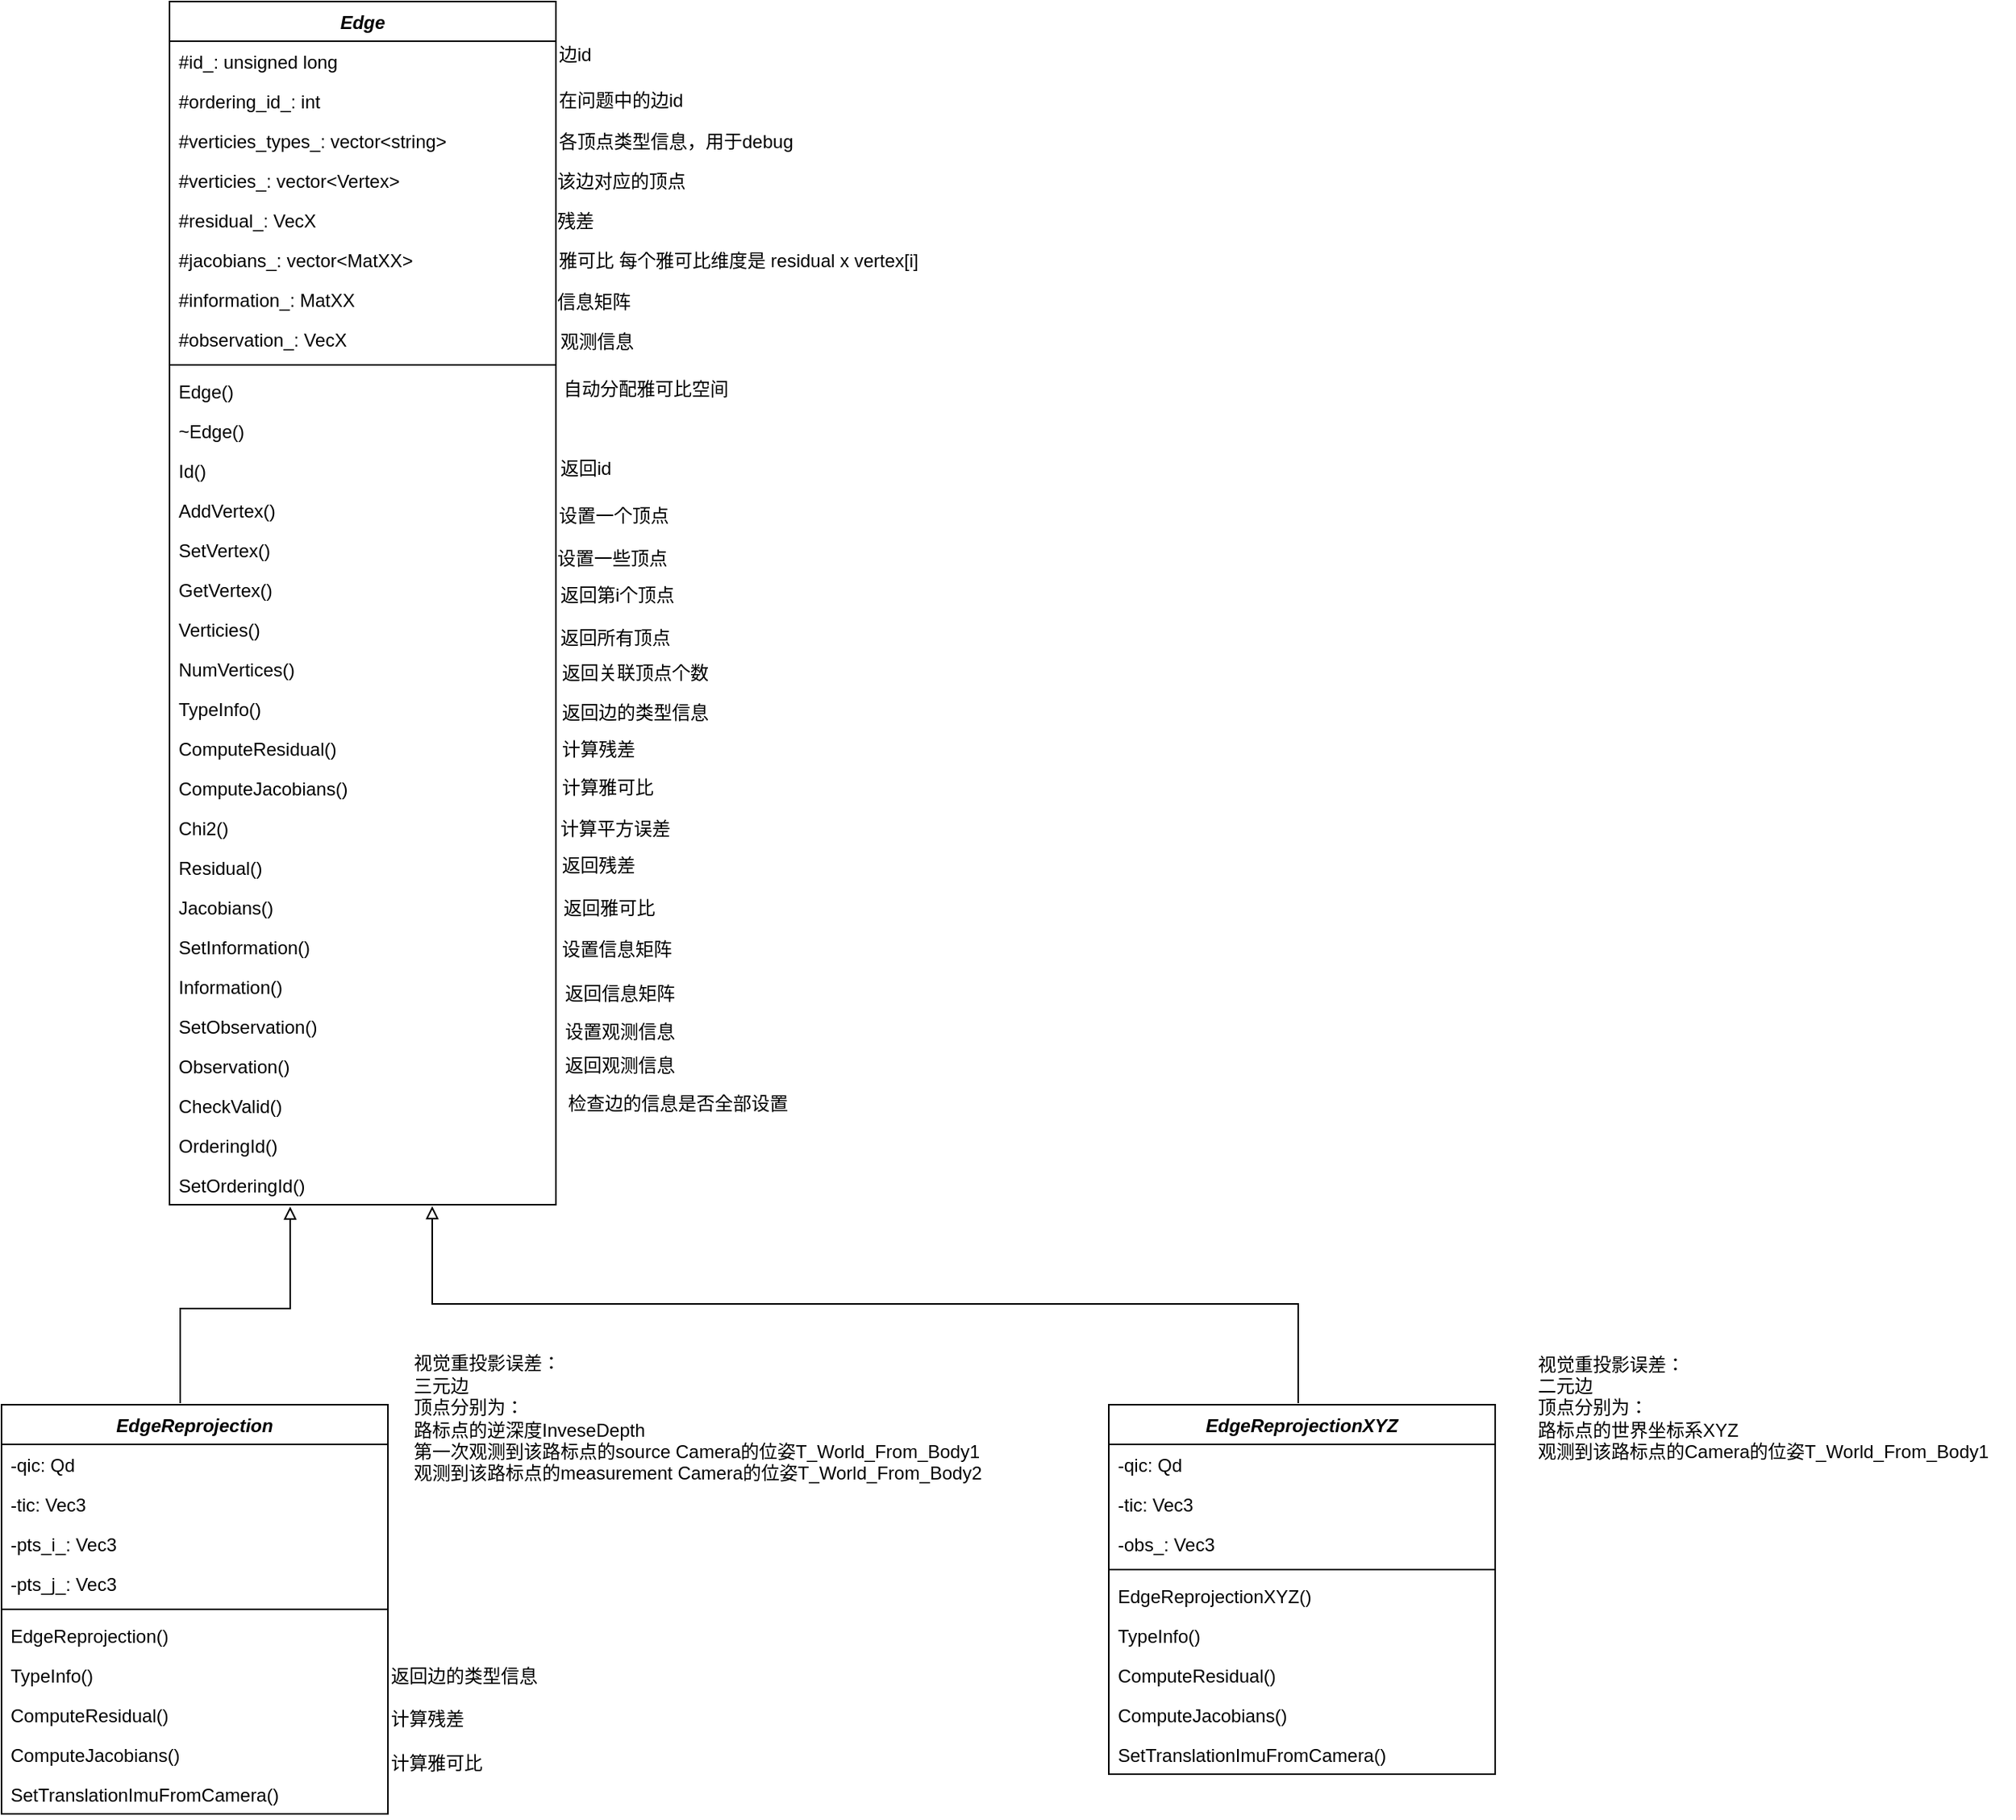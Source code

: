 <mxfile version="24.4.0" type="github">
  <diagram name="第 1 页" id="PMOZxPjxoQlB0c3pLiQU">
    <mxGraphModel dx="866" dy="671" grid="1" gridSize="1" guides="1" tooltips="1" connect="1" arrows="1" fold="1" page="1" pageScale="1" pageWidth="827" pageHeight="1169" math="0" shadow="0">
      <root>
        <mxCell id="0" />
        <mxCell id="1" parent="0" />
        <mxCell id="XembUIJC6HjosPzbzxdy-1" value="&lt;i&gt;Edge&lt;/i&gt;" style="swimlane;fontStyle=1;align=center;verticalAlign=top;childLayout=stackLayout;horizontal=1;startSize=26;horizontalStack=0;resizeParent=1;resizeParentMax=0;resizeLast=0;collapsible=1;marginBottom=0;whiteSpace=wrap;html=1;" vertex="1" parent="1">
          <mxGeometry x="986" y="9" width="253" height="788" as="geometry" />
        </mxCell>
        <mxCell id="XembUIJC6HjosPzbzxdy-2" value="#id_: unsigned long" style="text;strokeColor=none;fillColor=none;align=left;verticalAlign=top;spacingLeft=4;spacingRight=4;overflow=hidden;rotatable=0;points=[[0,0.5],[1,0.5]];portConstraint=eastwest;whiteSpace=wrap;html=1;" vertex="1" parent="XembUIJC6HjosPzbzxdy-1">
          <mxGeometry y="26" width="253" height="26" as="geometry" />
        </mxCell>
        <mxCell id="XembUIJC6HjosPzbzxdy-3" value="#ordering_id_: int" style="text;strokeColor=none;fillColor=none;align=left;verticalAlign=top;spacingLeft=4;spacingRight=4;overflow=hidden;rotatable=0;points=[[0,0.5],[1,0.5]];portConstraint=eastwest;whiteSpace=wrap;html=1;" vertex="1" parent="XembUIJC6HjosPzbzxdy-1">
          <mxGeometry y="52" width="253" height="26" as="geometry" />
        </mxCell>
        <mxCell id="XembUIJC6HjosPzbzxdy-4" value="#verticies_types_: vector&amp;lt;string&amp;gt;" style="text;strokeColor=none;fillColor=none;align=left;verticalAlign=top;spacingLeft=4;spacingRight=4;overflow=hidden;rotatable=0;points=[[0,0.5],[1,0.5]];portConstraint=eastwest;whiteSpace=wrap;html=1;" vertex="1" parent="XembUIJC6HjosPzbzxdy-1">
          <mxGeometry y="78" width="253" height="26" as="geometry" />
        </mxCell>
        <mxCell id="XembUIJC6HjosPzbzxdy-5" value="#verticies_: vector&amp;lt;Vertex&amp;gt;" style="text;strokeColor=none;fillColor=none;align=left;verticalAlign=top;spacingLeft=4;spacingRight=4;overflow=hidden;rotatable=0;points=[[0,0.5],[1,0.5]];portConstraint=eastwest;whiteSpace=wrap;html=1;" vertex="1" parent="XembUIJC6HjosPzbzxdy-1">
          <mxGeometry y="104" width="253" height="26" as="geometry" />
        </mxCell>
        <mxCell id="XembUIJC6HjosPzbzxdy-6" value="#residual_: VecX" style="text;strokeColor=none;fillColor=none;align=left;verticalAlign=top;spacingLeft=4;spacingRight=4;overflow=hidden;rotatable=0;points=[[0,0.5],[1,0.5]];portConstraint=eastwest;whiteSpace=wrap;html=1;" vertex="1" parent="XembUIJC6HjosPzbzxdy-1">
          <mxGeometry y="130" width="253" height="26" as="geometry" />
        </mxCell>
        <mxCell id="XembUIJC6HjosPzbzxdy-7" value="#jacobians_: vector&amp;lt;MatXX&amp;gt;" style="text;strokeColor=none;fillColor=none;align=left;verticalAlign=top;spacingLeft=4;spacingRight=4;overflow=hidden;rotatable=0;points=[[0,0.5],[1,0.5]];portConstraint=eastwest;whiteSpace=wrap;html=1;" vertex="1" parent="XembUIJC6HjosPzbzxdy-1">
          <mxGeometry y="156" width="253" height="26" as="geometry" />
        </mxCell>
        <mxCell id="XembUIJC6HjosPzbzxdy-8" value="#information_: MatXX" style="text;strokeColor=none;fillColor=none;align=left;verticalAlign=top;spacingLeft=4;spacingRight=4;overflow=hidden;rotatable=0;points=[[0,0.5],[1,0.5]];portConstraint=eastwest;whiteSpace=wrap;html=1;" vertex="1" parent="XembUIJC6HjosPzbzxdy-1">
          <mxGeometry y="182" width="253" height="26" as="geometry" />
        </mxCell>
        <mxCell id="XembUIJC6HjosPzbzxdy-9" value="#observation_: VecX" style="text;strokeColor=none;fillColor=none;align=left;verticalAlign=top;spacingLeft=4;spacingRight=4;overflow=hidden;rotatable=0;points=[[0,0.5],[1,0.5]];portConstraint=eastwest;whiteSpace=wrap;html=1;" vertex="1" parent="XembUIJC6HjosPzbzxdy-1">
          <mxGeometry y="208" width="253" height="26" as="geometry" />
        </mxCell>
        <mxCell id="XembUIJC6HjosPzbzxdy-32" value="" style="line;strokeWidth=1;fillColor=none;align=left;verticalAlign=middle;spacingTop=-1;spacingLeft=3;spacingRight=3;rotatable=0;labelPosition=right;points=[];portConstraint=eastwest;strokeColor=inherit;" vertex="1" parent="XembUIJC6HjosPzbzxdy-1">
          <mxGeometry y="234" width="253" height="8" as="geometry" />
        </mxCell>
        <mxCell id="XembUIJC6HjosPzbzxdy-33" value="Edge()" style="text;strokeColor=none;fillColor=none;align=left;verticalAlign=top;spacingLeft=4;spacingRight=4;overflow=hidden;rotatable=0;points=[[0,0.5],[1,0.5]];portConstraint=eastwest;whiteSpace=wrap;html=1;" vertex="1" parent="XembUIJC6HjosPzbzxdy-1">
          <mxGeometry y="242" width="253" height="26" as="geometry" />
        </mxCell>
        <mxCell id="XembUIJC6HjosPzbzxdy-34" value="~Edge()" style="text;strokeColor=none;fillColor=none;align=left;verticalAlign=top;spacingLeft=4;spacingRight=4;overflow=hidden;rotatable=0;points=[[0,0.5],[1,0.5]];portConstraint=eastwest;whiteSpace=wrap;html=1;" vertex="1" parent="XembUIJC6HjosPzbzxdy-1">
          <mxGeometry y="268" width="253" height="26" as="geometry" />
        </mxCell>
        <mxCell id="XembUIJC6HjosPzbzxdy-35" value="Id()" style="text;strokeColor=none;fillColor=none;align=left;verticalAlign=top;spacingLeft=4;spacingRight=4;overflow=hidden;rotatable=0;points=[[0,0.5],[1,0.5]];portConstraint=eastwest;whiteSpace=wrap;html=1;" vertex="1" parent="XembUIJC6HjosPzbzxdy-1">
          <mxGeometry y="294" width="253" height="26" as="geometry" />
        </mxCell>
        <mxCell id="XembUIJC6HjosPzbzxdy-36" value="AddVertex()" style="text;strokeColor=none;fillColor=none;align=left;verticalAlign=top;spacingLeft=4;spacingRight=4;overflow=hidden;rotatable=0;points=[[0,0.5],[1,0.5]];portConstraint=eastwest;whiteSpace=wrap;html=1;" vertex="1" parent="XembUIJC6HjosPzbzxdy-1">
          <mxGeometry y="320" width="253" height="26" as="geometry" />
        </mxCell>
        <mxCell id="XembUIJC6HjosPzbzxdy-37" value="SetVertex()" style="text;strokeColor=none;fillColor=none;align=left;verticalAlign=top;spacingLeft=4;spacingRight=4;overflow=hidden;rotatable=0;points=[[0,0.5],[1,0.5]];portConstraint=eastwest;whiteSpace=wrap;html=1;" vertex="1" parent="XembUIJC6HjosPzbzxdy-1">
          <mxGeometry y="346" width="253" height="26" as="geometry" />
        </mxCell>
        <mxCell id="XembUIJC6HjosPzbzxdy-38" value="GetVertex()" style="text;strokeColor=none;fillColor=none;align=left;verticalAlign=top;spacingLeft=4;spacingRight=4;overflow=hidden;rotatable=0;points=[[0,0.5],[1,0.5]];portConstraint=eastwest;whiteSpace=wrap;html=1;" vertex="1" parent="XembUIJC6HjosPzbzxdy-1">
          <mxGeometry y="372" width="253" height="26" as="geometry" />
        </mxCell>
        <mxCell id="XembUIJC6HjosPzbzxdy-39" value="Verticies()" style="text;strokeColor=none;fillColor=none;align=left;verticalAlign=top;spacingLeft=4;spacingRight=4;overflow=hidden;rotatable=0;points=[[0,0.5],[1,0.5]];portConstraint=eastwest;whiteSpace=wrap;html=1;" vertex="1" parent="XembUIJC6HjosPzbzxdy-1">
          <mxGeometry y="398" width="253" height="26" as="geometry" />
        </mxCell>
        <mxCell id="XembUIJC6HjosPzbzxdy-40" value="NumVertices()" style="text;strokeColor=none;fillColor=none;align=left;verticalAlign=top;spacingLeft=4;spacingRight=4;overflow=hidden;rotatable=0;points=[[0,0.5],[1,0.5]];portConstraint=eastwest;whiteSpace=wrap;html=1;" vertex="1" parent="XembUIJC6HjosPzbzxdy-1">
          <mxGeometry y="424" width="253" height="26" as="geometry" />
        </mxCell>
        <mxCell id="XembUIJC6HjosPzbzxdy-41" value="TypeInfo()" style="text;strokeColor=none;fillColor=none;align=left;verticalAlign=top;spacingLeft=4;spacingRight=4;overflow=hidden;rotatable=0;points=[[0,0.5],[1,0.5]];portConstraint=eastwest;whiteSpace=wrap;html=1;" vertex="1" parent="XembUIJC6HjosPzbzxdy-1">
          <mxGeometry y="450" width="253" height="26" as="geometry" />
        </mxCell>
        <mxCell id="XembUIJC6HjosPzbzxdy-42" value="ComputeResidual()" style="text;strokeColor=none;fillColor=none;align=left;verticalAlign=top;spacingLeft=4;spacingRight=4;overflow=hidden;rotatable=0;points=[[0,0.5],[1,0.5]];portConstraint=eastwest;whiteSpace=wrap;html=1;" vertex="1" parent="XembUIJC6HjosPzbzxdy-1">
          <mxGeometry y="476" width="253" height="26" as="geometry" />
        </mxCell>
        <mxCell id="XembUIJC6HjosPzbzxdy-43" value="ComputeJacobians()" style="text;strokeColor=none;fillColor=none;align=left;verticalAlign=top;spacingLeft=4;spacingRight=4;overflow=hidden;rotatable=0;points=[[0,0.5],[1,0.5]];portConstraint=eastwest;whiteSpace=wrap;html=1;" vertex="1" parent="XembUIJC6HjosPzbzxdy-1">
          <mxGeometry y="502" width="253" height="26" as="geometry" />
        </mxCell>
        <mxCell id="XembUIJC6HjosPzbzxdy-44" value="Chi2()" style="text;strokeColor=none;fillColor=none;align=left;verticalAlign=top;spacingLeft=4;spacingRight=4;overflow=hidden;rotatable=0;points=[[0,0.5],[1,0.5]];portConstraint=eastwest;whiteSpace=wrap;html=1;" vertex="1" parent="XembUIJC6HjosPzbzxdy-1">
          <mxGeometry y="528" width="253" height="26" as="geometry" />
        </mxCell>
        <mxCell id="XembUIJC6HjosPzbzxdy-45" value="Residual()" style="text;strokeColor=none;fillColor=none;align=left;verticalAlign=top;spacingLeft=4;spacingRight=4;overflow=hidden;rotatable=0;points=[[0,0.5],[1,0.5]];portConstraint=eastwest;whiteSpace=wrap;html=1;" vertex="1" parent="XembUIJC6HjosPzbzxdy-1">
          <mxGeometry y="554" width="253" height="26" as="geometry" />
        </mxCell>
        <mxCell id="XembUIJC6HjosPzbzxdy-46" value="Jacobians()" style="text;strokeColor=none;fillColor=none;align=left;verticalAlign=top;spacingLeft=4;spacingRight=4;overflow=hidden;rotatable=0;points=[[0,0.5],[1,0.5]];portConstraint=eastwest;whiteSpace=wrap;html=1;" vertex="1" parent="XembUIJC6HjosPzbzxdy-1">
          <mxGeometry y="580" width="253" height="26" as="geometry" />
        </mxCell>
        <mxCell id="XembUIJC6HjosPzbzxdy-47" value="SetInformation()" style="text;strokeColor=none;fillColor=none;align=left;verticalAlign=top;spacingLeft=4;spacingRight=4;overflow=hidden;rotatable=0;points=[[0,0.5],[1,0.5]];portConstraint=eastwest;whiteSpace=wrap;html=1;" vertex="1" parent="XembUIJC6HjosPzbzxdy-1">
          <mxGeometry y="606" width="253" height="26" as="geometry" />
        </mxCell>
        <mxCell id="XembUIJC6HjosPzbzxdy-48" value="Information()" style="text;strokeColor=none;fillColor=none;align=left;verticalAlign=top;spacingLeft=4;spacingRight=4;overflow=hidden;rotatable=0;points=[[0,0.5],[1,0.5]];portConstraint=eastwest;whiteSpace=wrap;html=1;" vertex="1" parent="XembUIJC6HjosPzbzxdy-1">
          <mxGeometry y="632" width="253" height="26" as="geometry" />
        </mxCell>
        <mxCell id="XembUIJC6HjosPzbzxdy-49" value="SetObservation()" style="text;strokeColor=none;fillColor=none;align=left;verticalAlign=top;spacingLeft=4;spacingRight=4;overflow=hidden;rotatable=0;points=[[0,0.5],[1,0.5]];portConstraint=eastwest;whiteSpace=wrap;html=1;" vertex="1" parent="XembUIJC6HjosPzbzxdy-1">
          <mxGeometry y="658" width="253" height="26" as="geometry" />
        </mxCell>
        <mxCell id="XembUIJC6HjosPzbzxdy-50" value="Observation()" style="text;strokeColor=none;fillColor=none;align=left;verticalAlign=top;spacingLeft=4;spacingRight=4;overflow=hidden;rotatable=0;points=[[0,0.5],[1,0.5]];portConstraint=eastwest;whiteSpace=wrap;html=1;" vertex="1" parent="XembUIJC6HjosPzbzxdy-1">
          <mxGeometry y="684" width="253" height="26" as="geometry" />
        </mxCell>
        <mxCell id="XembUIJC6HjosPzbzxdy-51" value="CheckValid()" style="text;strokeColor=none;fillColor=none;align=left;verticalAlign=top;spacingLeft=4;spacingRight=4;overflow=hidden;rotatable=0;points=[[0,0.5],[1,0.5]];portConstraint=eastwest;whiteSpace=wrap;html=1;" vertex="1" parent="XembUIJC6HjosPzbzxdy-1">
          <mxGeometry y="710" width="253" height="26" as="geometry" />
        </mxCell>
        <mxCell id="XembUIJC6HjosPzbzxdy-52" value="OrderingId()" style="text;strokeColor=none;fillColor=none;align=left;verticalAlign=top;spacingLeft=4;spacingRight=4;overflow=hidden;rotatable=0;points=[[0,0.5],[1,0.5]];portConstraint=eastwest;whiteSpace=wrap;html=1;" vertex="1" parent="XembUIJC6HjosPzbzxdy-1">
          <mxGeometry y="736" width="253" height="26" as="geometry" />
        </mxCell>
        <mxCell id="XembUIJC6HjosPzbzxdy-53" value="SetOrderingId()" style="text;strokeColor=none;fillColor=none;align=left;verticalAlign=top;spacingLeft=4;spacingRight=4;overflow=hidden;rotatable=0;points=[[0,0.5],[1,0.5]];portConstraint=eastwest;whiteSpace=wrap;html=1;" vertex="1" parent="XembUIJC6HjosPzbzxdy-1">
          <mxGeometry y="762" width="253" height="26" as="geometry" />
        </mxCell>
        <mxCell id="XembUIJC6HjosPzbzxdy-69" value="边id" style="text;html=1;align=left;verticalAlign=middle;resizable=0;points=[];autosize=1;strokeColor=none;fillColor=none;" vertex="1" parent="1">
          <mxGeometry x="1238.5" y="29" width="40" height="30" as="geometry" />
        </mxCell>
        <mxCell id="XembUIJC6HjosPzbzxdy-70" value="各顶点类型信息，用于debug" style="text;html=1;align=left;verticalAlign=middle;resizable=0;points=[];autosize=1;strokeColor=none;fillColor=none;" vertex="1" parent="1">
          <mxGeometry x="1239" y="87" width="172" height="27" as="geometry" />
        </mxCell>
        <mxCell id="XembUIJC6HjosPzbzxdy-71" value="该边对应的顶点" style="text;html=1;align=left;verticalAlign=middle;resizable=0;points=[];autosize=1;strokeColor=none;fillColor=none;" vertex="1" parent="1">
          <mxGeometry x="1237.5" y="113" width="103" height="27" as="geometry" />
        </mxCell>
        <mxCell id="XembUIJC6HjosPzbzxdy-73" value="观测信息" style="text;html=1;align=left;verticalAlign=middle;resizable=0;points=[];autosize=1;strokeColor=none;fillColor=none;" vertex="1" parent="1">
          <mxGeometry x="1239.5" y="218" width="67" height="27" as="geometry" />
        </mxCell>
        <mxCell id="XembUIJC6HjosPzbzxdy-74" value="设置一个顶点" style="text;html=1;align=left;verticalAlign=middle;resizable=0;points=[];autosize=1;strokeColor=none;fillColor=none;" vertex="1" parent="1">
          <mxGeometry x="1238.5" y="332" width="91" height="27" as="geometry" />
        </mxCell>
        <mxCell id="XembUIJC6HjosPzbzxdy-75" value="返回第i个顶点" style="text;html=1;align=left;verticalAlign=middle;resizable=0;points=[];autosize=1;strokeColor=none;fillColor=none;" vertex="1" parent="1">
          <mxGeometry x="1239.5" y="384" width="94" height="27" as="geometry" />
        </mxCell>
        <mxCell id="XembUIJC6HjosPzbzxdy-76" value="返回所有顶点" style="text;html=1;align=left;verticalAlign=middle;resizable=0;points=[];autosize=1;strokeColor=none;fillColor=none;" vertex="1" parent="1">
          <mxGeometry x="1239.5" y="412" width="91" height="27" as="geometry" />
        </mxCell>
        <mxCell id="XembUIJC6HjosPzbzxdy-80" value="返回信息矩阵" style="text;html=1;align=left;verticalAlign=middle;resizable=0;points=[];autosize=1;strokeColor=none;fillColor=none;" vertex="1" parent="1">
          <mxGeometry x="1242.5" y="645" width="91" height="27" as="geometry" />
        </mxCell>
        <mxCell id="XembUIJC6HjosPzbzxdy-89" value="检查边的信息是否全部设置" style="text;html=1;align=left;verticalAlign=middle;resizable=0;points=[];autosize=1;strokeColor=none;fillColor=none;" vertex="1" parent="1">
          <mxGeometry x="1245" y="717" width="163" height="27" as="geometry" />
        </mxCell>
        <mxCell id="XembUIJC6HjosPzbzxdy-117" value="在问题中的边id" style="text;html=1;align=left;verticalAlign=middle;resizable=0;points=[];autosize=1;strokeColor=none;fillColor=none;" vertex="1" parent="1">
          <mxGeometry x="1238.5" y="59" width="100" height="30" as="geometry" />
        </mxCell>
        <mxCell id="XembUIJC6HjosPzbzxdy-118" value="残差" style="text;html=1;align=left;verticalAlign=middle;resizable=0;points=[];autosize=1;strokeColor=none;fillColor=none;" vertex="1" parent="1">
          <mxGeometry x="1238" y="139" width="43" height="27" as="geometry" />
        </mxCell>
        <mxCell id="XembUIJC6HjosPzbzxdy-119" value="雅可比 每个雅可比维度是 residual x vertex[i]" style="text;html=1;align=left;verticalAlign=middle;resizable=0;points=[];autosize=1;strokeColor=none;fillColor=none;" vertex="1" parent="1">
          <mxGeometry x="1239" y="165" width="254" height="27" as="geometry" />
        </mxCell>
        <mxCell id="XembUIJC6HjosPzbzxdy-120" value="信息矩阵" style="text;html=1;align=left;verticalAlign=middle;resizable=0;points=[];autosize=1;strokeColor=none;fillColor=none;" vertex="1" parent="1">
          <mxGeometry x="1237.5" y="192" width="67" height="27" as="geometry" />
        </mxCell>
        <mxCell id="XembUIJC6HjosPzbzxdy-121" value="自动分配雅可比空间" style="text;html=1;align=left;verticalAlign=middle;resizable=0;points=[];autosize=1;strokeColor=none;fillColor=none;" vertex="1" parent="1">
          <mxGeometry x="1242" y="249" width="127" height="27" as="geometry" />
        </mxCell>
        <mxCell id="XembUIJC6HjosPzbzxdy-122" value="返回id" style="text;html=1;align=left;verticalAlign=middle;resizable=0;points=[];autosize=1;strokeColor=none;fillColor=none;" vertex="1" parent="1">
          <mxGeometry x="1240" y="301" width="52" height="27" as="geometry" />
        </mxCell>
        <mxCell id="XembUIJC6HjosPzbzxdy-123" value="设置一些顶点" style="text;html=1;align=left;verticalAlign=middle;resizable=0;points=[];autosize=1;strokeColor=none;fillColor=none;" vertex="1" parent="1">
          <mxGeometry x="1238" y="360" width="91" height="27" as="geometry" />
        </mxCell>
        <mxCell id="XembUIJC6HjosPzbzxdy-124" value="返回关联顶点个数" style="text;html=1;align=left;verticalAlign=middle;resizable=0;points=[];autosize=1;strokeColor=none;fillColor=none;" vertex="1" parent="1">
          <mxGeometry x="1241" y="435" width="115" height="27" as="geometry" />
        </mxCell>
        <mxCell id="XembUIJC6HjosPzbzxdy-125" value="返回边的类型信息" style="text;html=1;align=left;verticalAlign=middle;resizable=0;points=[];autosize=1;strokeColor=none;fillColor=none;" vertex="1" parent="1">
          <mxGeometry x="1241" y="461" width="115" height="27" as="geometry" />
        </mxCell>
        <mxCell id="XembUIJC6HjosPzbzxdy-126" value="计算残差" style="text;html=1;align=left;verticalAlign=middle;resizable=0;points=[];autosize=1;strokeColor=none;fillColor=none;" vertex="1" parent="1">
          <mxGeometry x="1241" y="485" width="67" height="27" as="geometry" />
        </mxCell>
        <mxCell id="XembUIJC6HjosPzbzxdy-127" value="计算雅可比" style="text;html=1;align=left;verticalAlign=middle;resizable=0;points=[];autosize=1;strokeColor=none;fillColor=none;" vertex="1" parent="1">
          <mxGeometry x="1241" y="510" width="79" height="27" as="geometry" />
        </mxCell>
        <mxCell id="XembUIJC6HjosPzbzxdy-128" value="计算平方误差" style="text;html=1;align=left;verticalAlign=middle;resizable=0;points=[];autosize=1;strokeColor=none;fillColor=none;" vertex="1" parent="1">
          <mxGeometry x="1239.5" y="537" width="91" height="27" as="geometry" />
        </mxCell>
        <mxCell id="XembUIJC6HjosPzbzxdy-129" value="返回残差" style="text;html=1;align=left;verticalAlign=middle;resizable=0;points=[];autosize=1;strokeColor=none;fillColor=none;" vertex="1" parent="1">
          <mxGeometry x="1241" y="561" width="67" height="27" as="geometry" />
        </mxCell>
        <mxCell id="XembUIJC6HjosPzbzxdy-130" value="返回雅可比" style="text;html=1;align=left;verticalAlign=middle;resizable=0;points=[];autosize=1;strokeColor=none;fillColor=none;" vertex="1" parent="1">
          <mxGeometry x="1241.5" y="589" width="79" height="27" as="geometry" />
        </mxCell>
        <mxCell id="XembUIJC6HjosPzbzxdy-131" value="设置信息矩阵" style="text;html=1;align=left;verticalAlign=middle;resizable=0;points=[];autosize=1;strokeColor=none;fillColor=none;" vertex="1" parent="1">
          <mxGeometry x="1241" y="616" width="91" height="27" as="geometry" />
        </mxCell>
        <mxCell id="XembUIJC6HjosPzbzxdy-132" value="设置观测信息" style="text;html=1;align=left;verticalAlign=middle;resizable=0;points=[];autosize=1;strokeColor=none;fillColor=none;" vertex="1" parent="1">
          <mxGeometry x="1242.5" y="670" width="91" height="27" as="geometry" />
        </mxCell>
        <mxCell id="XembUIJC6HjosPzbzxdy-133" value="返回观测信息" style="text;html=1;align=left;verticalAlign=middle;resizable=0;points=[];autosize=1;strokeColor=none;fillColor=none;" vertex="1" parent="1">
          <mxGeometry x="1243" y="692" width="91" height="27" as="geometry" />
        </mxCell>
        <mxCell id="XembUIJC6HjosPzbzxdy-137" value="" style="endArrow=block;html=1;rounded=0;entryX=0.407;entryY=1.125;entryDx=0;entryDy=0;entryPerimeter=0;edgeStyle=orthogonalEdgeStyle;endFill=0;" edge="1" parent="1">
          <mxGeometry width="50" height="50" relative="1" as="geometry">
            <mxPoint x="993" y="927" as="sourcePoint" />
            <mxPoint x="1064.971" y="798.25" as="targetPoint" />
            <Array as="points">
              <mxPoint x="993" y="927" />
              <mxPoint x="993" y="865" />
              <mxPoint x="1065" y="865" />
            </Array>
          </mxGeometry>
        </mxCell>
        <mxCell id="XembUIJC6HjosPzbzxdy-138" value="&lt;i&gt;EdgeReprojection&lt;/i&gt;" style="swimlane;fontStyle=1;align=center;verticalAlign=top;childLayout=stackLayout;horizontal=1;startSize=26;horizontalStack=0;resizeParent=1;resizeParentMax=0;resizeLast=0;collapsible=1;marginBottom=0;whiteSpace=wrap;html=1;" vertex="1" parent="1">
          <mxGeometry x="876" y="928" width="253" height="268" as="geometry" />
        </mxCell>
        <mxCell id="XembUIJC6HjosPzbzxdy-143" value="-qic: Qd" style="text;strokeColor=none;fillColor=none;align=left;verticalAlign=top;spacingLeft=4;spacingRight=4;overflow=hidden;rotatable=0;points=[[0,0.5],[1,0.5]];portConstraint=eastwest;whiteSpace=wrap;html=1;" vertex="1" parent="XembUIJC6HjosPzbzxdy-138">
          <mxGeometry y="26" width="253" height="26" as="geometry" />
        </mxCell>
        <mxCell id="XembUIJC6HjosPzbzxdy-144" value="-tic: Vec3" style="text;strokeColor=none;fillColor=none;align=left;verticalAlign=top;spacingLeft=4;spacingRight=4;overflow=hidden;rotatable=0;points=[[0,0.5],[1,0.5]];portConstraint=eastwest;whiteSpace=wrap;html=1;" vertex="1" parent="XembUIJC6HjosPzbzxdy-138">
          <mxGeometry y="52" width="253" height="26" as="geometry" />
        </mxCell>
        <mxCell id="XembUIJC6HjosPzbzxdy-145" value="-pts_i_: Vec3" style="text;strokeColor=none;fillColor=none;align=left;verticalAlign=top;spacingLeft=4;spacingRight=4;overflow=hidden;rotatable=0;points=[[0,0.5],[1,0.5]];portConstraint=eastwest;whiteSpace=wrap;html=1;" vertex="1" parent="XembUIJC6HjosPzbzxdy-138">
          <mxGeometry y="78" width="253" height="26" as="geometry" />
        </mxCell>
        <mxCell id="XembUIJC6HjosPzbzxdy-146" value="-pts_j_: Vec3" style="text;strokeColor=none;fillColor=none;align=left;verticalAlign=top;spacingLeft=4;spacingRight=4;overflow=hidden;rotatable=0;points=[[0,0.5],[1,0.5]];portConstraint=eastwest;whiteSpace=wrap;html=1;" vertex="1" parent="XembUIJC6HjosPzbzxdy-138">
          <mxGeometry y="104" width="253" height="26" as="geometry" />
        </mxCell>
        <mxCell id="XembUIJC6HjosPzbzxdy-147" value="" style="line;strokeWidth=1;fillColor=none;align=left;verticalAlign=middle;spacingTop=-1;spacingLeft=3;spacingRight=3;rotatable=0;labelPosition=right;points=[];portConstraint=eastwest;strokeColor=inherit;" vertex="1" parent="XembUIJC6HjosPzbzxdy-138">
          <mxGeometry y="130" width="253" height="8" as="geometry" />
        </mxCell>
        <mxCell id="XembUIJC6HjosPzbzxdy-148" value="EdgeReprojection()" style="text;strokeColor=none;fillColor=none;align=left;verticalAlign=top;spacingLeft=4;spacingRight=4;overflow=hidden;rotatable=0;points=[[0,0.5],[1,0.5]];portConstraint=eastwest;whiteSpace=wrap;html=1;" vertex="1" parent="XembUIJC6HjosPzbzxdy-138">
          <mxGeometry y="138" width="253" height="26" as="geometry" />
        </mxCell>
        <mxCell id="XembUIJC6HjosPzbzxdy-149" value="TypeInfo()" style="text;strokeColor=none;fillColor=none;align=left;verticalAlign=top;spacingLeft=4;spacingRight=4;overflow=hidden;rotatable=0;points=[[0,0.5],[1,0.5]];portConstraint=eastwest;whiteSpace=wrap;html=1;" vertex="1" parent="XembUIJC6HjosPzbzxdy-138">
          <mxGeometry y="164" width="253" height="26" as="geometry" />
        </mxCell>
        <mxCell id="XembUIJC6HjosPzbzxdy-150" value="ComputeResidual()" style="text;strokeColor=none;fillColor=none;align=left;verticalAlign=top;spacingLeft=4;spacingRight=4;overflow=hidden;rotatable=0;points=[[0,0.5],[1,0.5]];portConstraint=eastwest;whiteSpace=wrap;html=1;" vertex="1" parent="XembUIJC6HjosPzbzxdy-138">
          <mxGeometry y="190" width="253" height="26" as="geometry" />
        </mxCell>
        <mxCell id="XembUIJC6HjosPzbzxdy-151" value="ComputeJacobians()" style="text;strokeColor=none;fillColor=none;align=left;verticalAlign=top;spacingLeft=4;spacingRight=4;overflow=hidden;rotatable=0;points=[[0,0.5],[1,0.5]];portConstraint=eastwest;whiteSpace=wrap;html=1;" vertex="1" parent="XembUIJC6HjosPzbzxdy-138">
          <mxGeometry y="216" width="253" height="26" as="geometry" />
        </mxCell>
        <mxCell id="XembUIJC6HjosPzbzxdy-152" value="SetTranslationImuFromCamera()" style="text;strokeColor=none;fillColor=none;align=left;verticalAlign=top;spacingLeft=4;spacingRight=4;overflow=hidden;rotatable=0;points=[[0,0.5],[1,0.5]];portConstraint=eastwest;whiteSpace=wrap;html=1;" vertex="1" parent="XembUIJC6HjosPzbzxdy-138">
          <mxGeometry y="242" width="253" height="26" as="geometry" />
        </mxCell>
        <mxCell id="XembUIJC6HjosPzbzxdy-169" value="视觉重投影误差：&lt;div&gt;三元边&lt;br&gt;顶点分别为：&lt;/div&gt;&lt;div&gt;路标点的逆深度InveseDepth&lt;br&gt;第一次观测到该路标点的source Camera的位姿T_World_From_Body1&lt;br&gt;观测到该路标点的measurement Camera的位姿&lt;span style=&quot;background-color: initial;&quot;&gt;T_World_From_Body2&lt;/span&gt;&lt;/div&gt;" style="text;html=1;align=left;verticalAlign=middle;resizable=0;points=[];autosize=1;strokeColor=none;fillColor=none;" vertex="1" parent="1">
          <mxGeometry x="1143.5" y="887" width="391" height="99" as="geometry" />
        </mxCell>
        <mxCell id="XembUIJC6HjosPzbzxdy-170" value="返回边的类型信息" style="text;html=1;align=left;verticalAlign=middle;resizable=0;points=[];autosize=1;strokeColor=none;fillColor=none;" vertex="1" parent="1">
          <mxGeometry x="1129" y="1092" width="115" height="27" as="geometry" />
        </mxCell>
        <mxCell id="XembUIJC6HjosPzbzxdy-171" value="计算残差" style="text;html=1;align=left;verticalAlign=middle;resizable=0;points=[];autosize=1;strokeColor=none;fillColor=none;" vertex="1" parent="1">
          <mxGeometry x="1129" y="1120" width="67" height="27" as="geometry" />
        </mxCell>
        <mxCell id="XembUIJC6HjosPzbzxdy-172" value="计算雅可比" style="text;html=1;align=left;verticalAlign=middle;resizable=0;points=[];autosize=1;strokeColor=none;fillColor=none;" vertex="1" parent="1">
          <mxGeometry x="1129" y="1149" width="79" height="27" as="geometry" />
        </mxCell>
        <mxCell id="XembUIJC6HjosPzbzxdy-173" value="&lt;i&gt;EdgeReprojectionXYZ&lt;/i&gt;" style="swimlane;fontStyle=1;align=center;verticalAlign=top;childLayout=stackLayout;horizontal=1;startSize=26;horizontalStack=0;resizeParent=1;resizeParentMax=0;resizeLast=0;collapsible=1;marginBottom=0;whiteSpace=wrap;html=1;" vertex="1" parent="1">
          <mxGeometry x="1601" y="928" width="253" height="242" as="geometry" />
        </mxCell>
        <mxCell id="XembUIJC6HjosPzbzxdy-174" value="-qic: Qd" style="text;strokeColor=none;fillColor=none;align=left;verticalAlign=top;spacingLeft=4;spacingRight=4;overflow=hidden;rotatable=0;points=[[0,0.5],[1,0.5]];portConstraint=eastwest;whiteSpace=wrap;html=1;" vertex="1" parent="XembUIJC6HjosPzbzxdy-173">
          <mxGeometry y="26" width="253" height="26" as="geometry" />
        </mxCell>
        <mxCell id="XembUIJC6HjosPzbzxdy-175" value="-tic: Vec3" style="text;strokeColor=none;fillColor=none;align=left;verticalAlign=top;spacingLeft=4;spacingRight=4;overflow=hidden;rotatable=0;points=[[0,0.5],[1,0.5]];portConstraint=eastwest;whiteSpace=wrap;html=1;" vertex="1" parent="XembUIJC6HjosPzbzxdy-173">
          <mxGeometry y="52" width="253" height="26" as="geometry" />
        </mxCell>
        <mxCell id="XembUIJC6HjosPzbzxdy-177" value="-obs_: Vec3" style="text;strokeColor=none;fillColor=none;align=left;verticalAlign=top;spacingLeft=4;spacingRight=4;overflow=hidden;rotatable=0;points=[[0,0.5],[1,0.5]];portConstraint=eastwest;whiteSpace=wrap;html=1;" vertex="1" parent="XembUIJC6HjosPzbzxdy-173">
          <mxGeometry y="78" width="253" height="26" as="geometry" />
        </mxCell>
        <mxCell id="XembUIJC6HjosPzbzxdy-178" value="" style="line;strokeWidth=1;fillColor=none;align=left;verticalAlign=middle;spacingTop=-1;spacingLeft=3;spacingRight=3;rotatable=0;labelPosition=right;points=[];portConstraint=eastwest;strokeColor=inherit;" vertex="1" parent="XembUIJC6HjosPzbzxdy-173">
          <mxGeometry y="104" width="253" height="8" as="geometry" />
        </mxCell>
        <mxCell id="XembUIJC6HjosPzbzxdy-179" value="EdgeReprojectionXYZ()" style="text;strokeColor=none;fillColor=none;align=left;verticalAlign=top;spacingLeft=4;spacingRight=4;overflow=hidden;rotatable=0;points=[[0,0.5],[1,0.5]];portConstraint=eastwest;whiteSpace=wrap;html=1;" vertex="1" parent="XembUIJC6HjosPzbzxdy-173">
          <mxGeometry y="112" width="253" height="26" as="geometry" />
        </mxCell>
        <mxCell id="XembUIJC6HjosPzbzxdy-180" value="TypeInfo()" style="text;strokeColor=none;fillColor=none;align=left;verticalAlign=top;spacingLeft=4;spacingRight=4;overflow=hidden;rotatable=0;points=[[0,0.5],[1,0.5]];portConstraint=eastwest;whiteSpace=wrap;html=1;" vertex="1" parent="XembUIJC6HjosPzbzxdy-173">
          <mxGeometry y="138" width="253" height="26" as="geometry" />
        </mxCell>
        <mxCell id="XembUIJC6HjosPzbzxdy-181" value="ComputeResidual()" style="text;strokeColor=none;fillColor=none;align=left;verticalAlign=top;spacingLeft=4;spacingRight=4;overflow=hidden;rotatable=0;points=[[0,0.5],[1,0.5]];portConstraint=eastwest;whiteSpace=wrap;html=1;" vertex="1" parent="XembUIJC6HjosPzbzxdy-173">
          <mxGeometry y="164" width="253" height="26" as="geometry" />
        </mxCell>
        <mxCell id="XembUIJC6HjosPzbzxdy-182" value="ComputeJacobians()" style="text;strokeColor=none;fillColor=none;align=left;verticalAlign=top;spacingLeft=4;spacingRight=4;overflow=hidden;rotatable=0;points=[[0,0.5],[1,0.5]];portConstraint=eastwest;whiteSpace=wrap;html=1;" vertex="1" parent="XembUIJC6HjosPzbzxdy-173">
          <mxGeometry y="190" width="253" height="26" as="geometry" />
        </mxCell>
        <mxCell id="XembUIJC6HjosPzbzxdy-183" value="SetTranslationImuFromCamera()" style="text;strokeColor=none;fillColor=none;align=left;verticalAlign=top;spacingLeft=4;spacingRight=4;overflow=hidden;rotatable=0;points=[[0,0.5],[1,0.5]];portConstraint=eastwest;whiteSpace=wrap;html=1;" vertex="1" parent="XembUIJC6HjosPzbzxdy-173">
          <mxGeometry y="216" width="253" height="26" as="geometry" />
        </mxCell>
        <mxCell id="XembUIJC6HjosPzbzxdy-184" value="视觉重投影误差：&lt;div&gt;二元边&lt;br&gt;顶点分别为：&lt;/div&gt;&lt;div&gt;路标点的世界坐标系XYZ&lt;/div&gt;&lt;div&gt;观测到该路标点的Camera的位姿T_World_From_Body1&lt;br&gt;&lt;/div&gt;" style="text;html=1;align=left;verticalAlign=middle;resizable=0;points=[];autosize=1;strokeColor=none;fillColor=none;" vertex="1" parent="1">
          <mxGeometry x="1880" y="887" width="314" height="85" as="geometry" />
        </mxCell>
        <mxCell id="XembUIJC6HjosPzbzxdy-185" value="" style="endArrow=block;html=1;rounded=0;edgeStyle=orthogonalEdgeStyle;endFill=0;" edge="1" parent="1">
          <mxGeometry width="50" height="50" relative="1" as="geometry">
            <mxPoint x="1725" y="927" as="sourcePoint" />
            <mxPoint x="1158" y="798" as="targetPoint" />
            <Array as="points">
              <mxPoint x="1725" y="862" />
              <mxPoint x="1158" y="862" />
            </Array>
          </mxGeometry>
        </mxCell>
      </root>
    </mxGraphModel>
  </diagram>
</mxfile>
